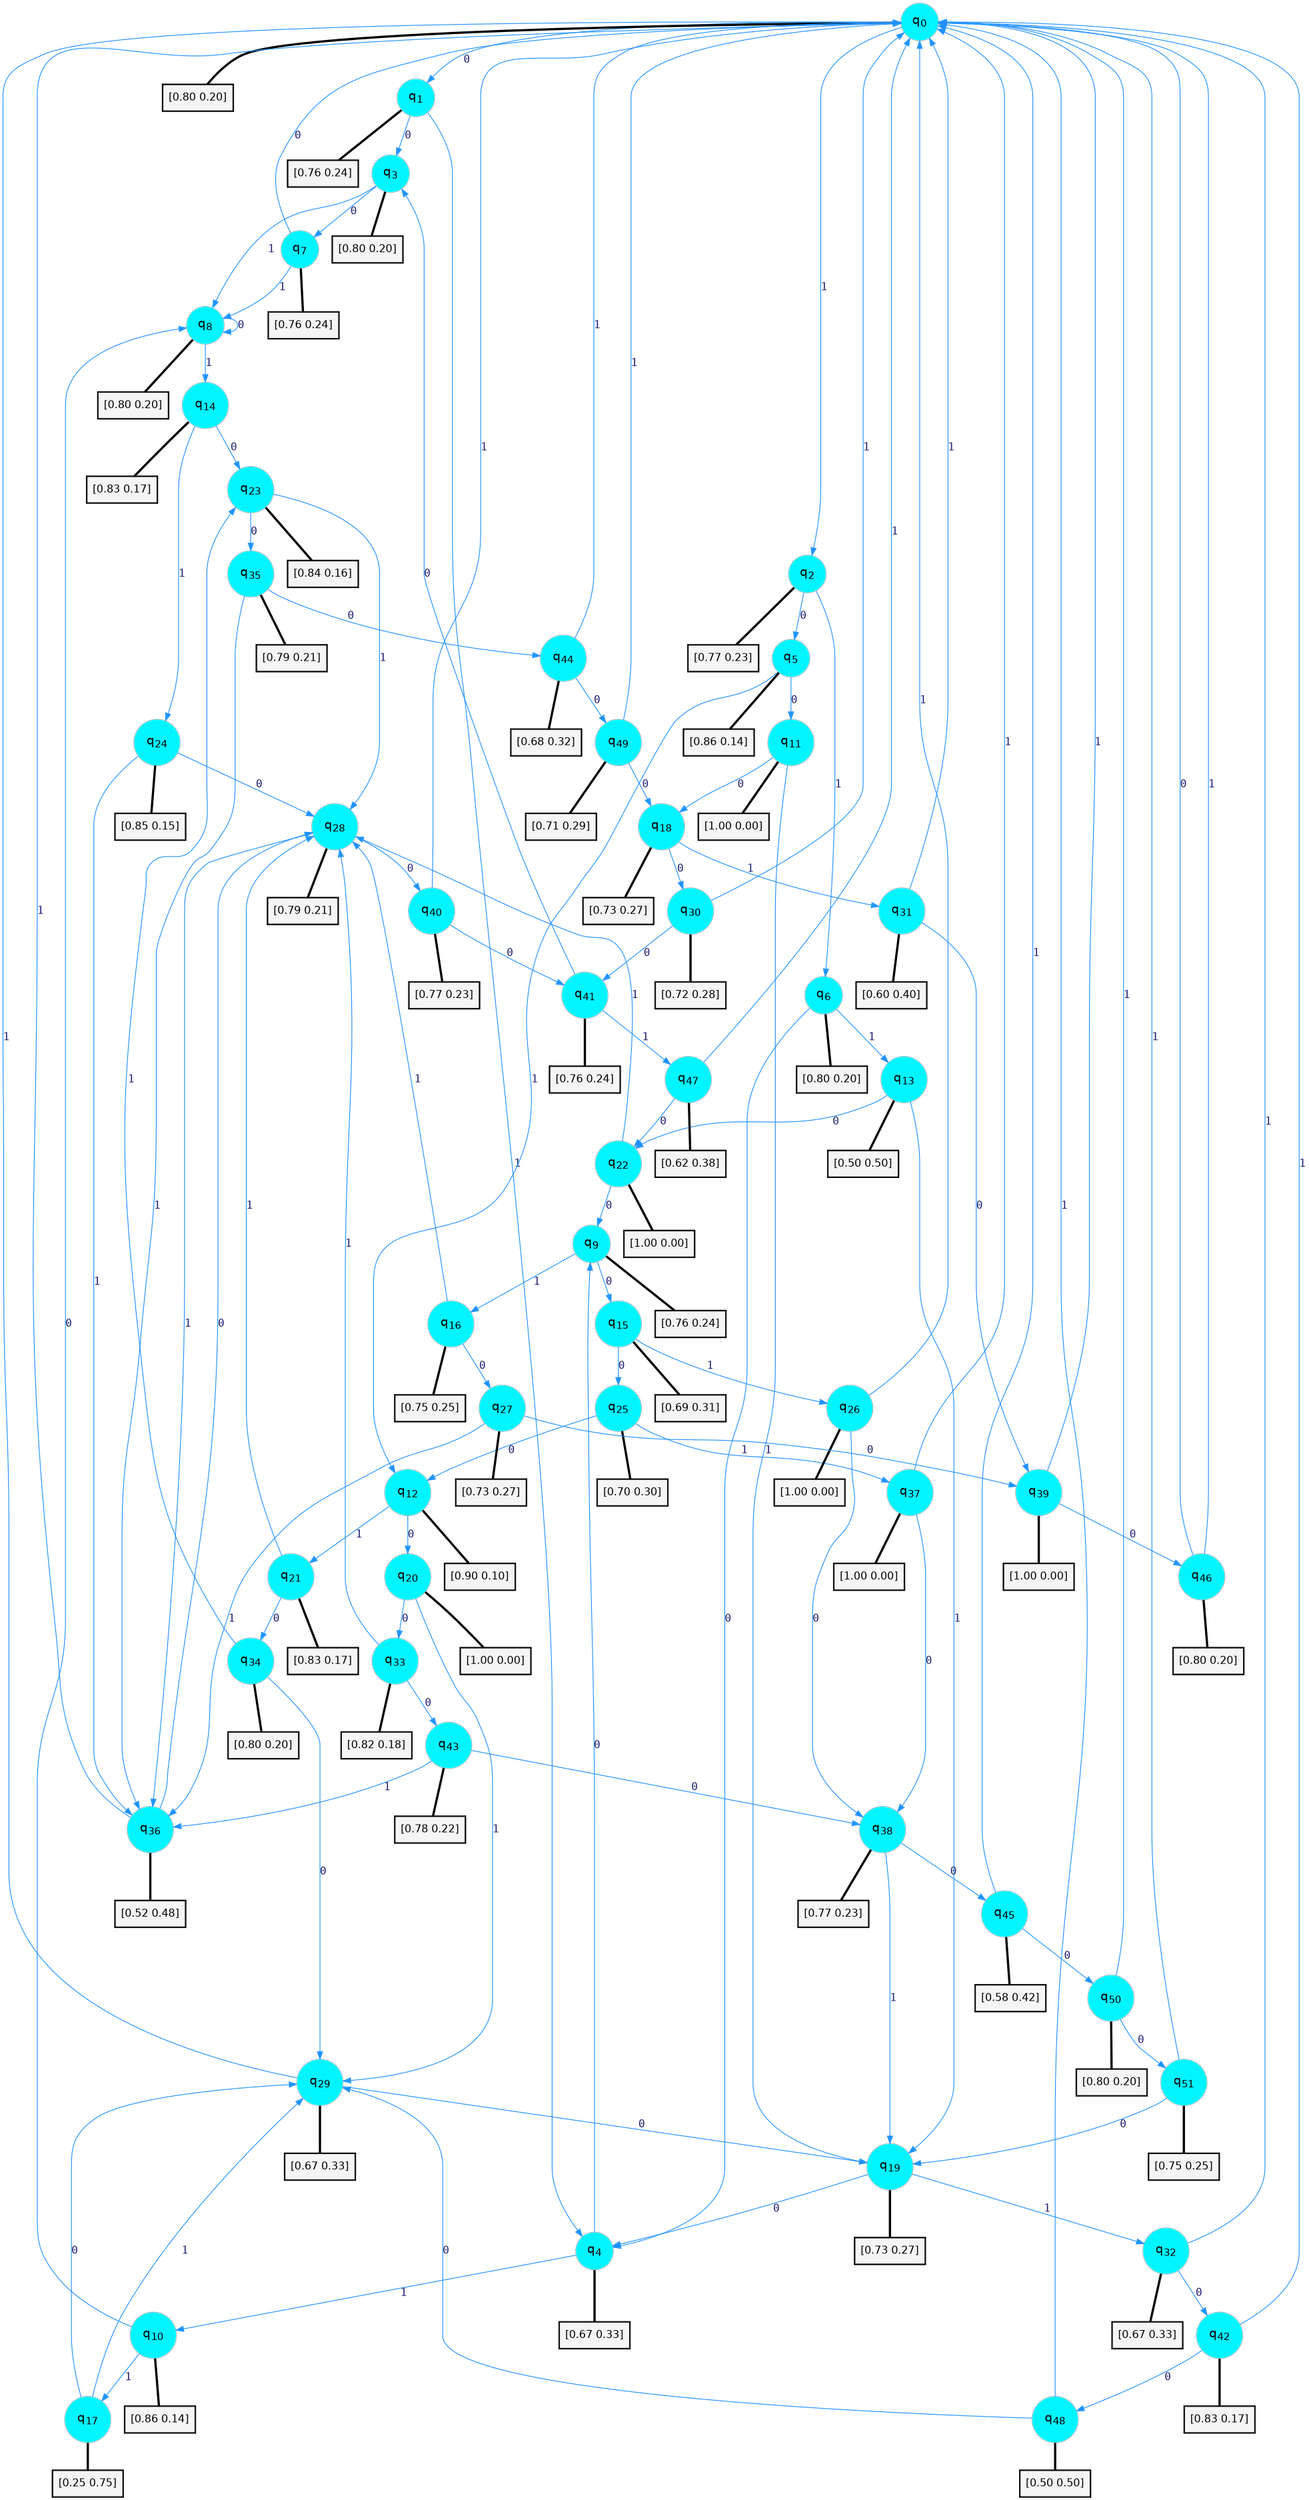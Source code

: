 digraph G {
graph [
bgcolor=transparent, dpi=300, rankdir=TD, size="40,25"];
node [
color=gray, fillcolor=turquoise1, fontcolor=black, fontname=Helvetica, fontsize=16, fontweight=bold, shape=circle, style=filled];
edge [
arrowsize=1, color=dodgerblue1, fontcolor=midnightblue, fontname=courier, fontweight=bold, penwidth=1, style=solid, weight=20];
0[label=<q<SUB>0</SUB>>];
1[label=<q<SUB>1</SUB>>];
2[label=<q<SUB>2</SUB>>];
3[label=<q<SUB>3</SUB>>];
4[label=<q<SUB>4</SUB>>];
5[label=<q<SUB>5</SUB>>];
6[label=<q<SUB>6</SUB>>];
7[label=<q<SUB>7</SUB>>];
8[label=<q<SUB>8</SUB>>];
9[label=<q<SUB>9</SUB>>];
10[label=<q<SUB>10</SUB>>];
11[label=<q<SUB>11</SUB>>];
12[label=<q<SUB>12</SUB>>];
13[label=<q<SUB>13</SUB>>];
14[label=<q<SUB>14</SUB>>];
15[label=<q<SUB>15</SUB>>];
16[label=<q<SUB>16</SUB>>];
17[label=<q<SUB>17</SUB>>];
18[label=<q<SUB>18</SUB>>];
19[label=<q<SUB>19</SUB>>];
20[label=<q<SUB>20</SUB>>];
21[label=<q<SUB>21</SUB>>];
22[label=<q<SUB>22</SUB>>];
23[label=<q<SUB>23</SUB>>];
24[label=<q<SUB>24</SUB>>];
25[label=<q<SUB>25</SUB>>];
26[label=<q<SUB>26</SUB>>];
27[label=<q<SUB>27</SUB>>];
28[label=<q<SUB>28</SUB>>];
29[label=<q<SUB>29</SUB>>];
30[label=<q<SUB>30</SUB>>];
31[label=<q<SUB>31</SUB>>];
32[label=<q<SUB>32</SUB>>];
33[label=<q<SUB>33</SUB>>];
34[label=<q<SUB>34</SUB>>];
35[label=<q<SUB>35</SUB>>];
36[label=<q<SUB>36</SUB>>];
37[label=<q<SUB>37</SUB>>];
38[label=<q<SUB>38</SUB>>];
39[label=<q<SUB>39</SUB>>];
40[label=<q<SUB>40</SUB>>];
41[label=<q<SUB>41</SUB>>];
42[label=<q<SUB>42</SUB>>];
43[label=<q<SUB>43</SUB>>];
44[label=<q<SUB>44</SUB>>];
45[label=<q<SUB>45</SUB>>];
46[label=<q<SUB>46</SUB>>];
47[label=<q<SUB>47</SUB>>];
48[label=<q<SUB>48</SUB>>];
49[label=<q<SUB>49</SUB>>];
50[label=<q<SUB>50</SUB>>];
51[label=<q<SUB>51</SUB>>];
52[label="[0.80 0.20]", shape=box,fontcolor=black, fontname=Helvetica, fontsize=14, penwidth=2, fillcolor=whitesmoke,color=black];
53[label="[0.76 0.24]", shape=box,fontcolor=black, fontname=Helvetica, fontsize=14, penwidth=2, fillcolor=whitesmoke,color=black];
54[label="[0.77 0.23]", shape=box,fontcolor=black, fontname=Helvetica, fontsize=14, penwidth=2, fillcolor=whitesmoke,color=black];
55[label="[0.80 0.20]", shape=box,fontcolor=black, fontname=Helvetica, fontsize=14, penwidth=2, fillcolor=whitesmoke,color=black];
56[label="[0.67 0.33]", shape=box,fontcolor=black, fontname=Helvetica, fontsize=14, penwidth=2, fillcolor=whitesmoke,color=black];
57[label="[0.86 0.14]", shape=box,fontcolor=black, fontname=Helvetica, fontsize=14, penwidth=2, fillcolor=whitesmoke,color=black];
58[label="[0.80 0.20]", shape=box,fontcolor=black, fontname=Helvetica, fontsize=14, penwidth=2, fillcolor=whitesmoke,color=black];
59[label="[0.76 0.24]", shape=box,fontcolor=black, fontname=Helvetica, fontsize=14, penwidth=2, fillcolor=whitesmoke,color=black];
60[label="[0.80 0.20]", shape=box,fontcolor=black, fontname=Helvetica, fontsize=14, penwidth=2, fillcolor=whitesmoke,color=black];
61[label="[0.76 0.24]", shape=box,fontcolor=black, fontname=Helvetica, fontsize=14, penwidth=2, fillcolor=whitesmoke,color=black];
62[label="[0.86 0.14]", shape=box,fontcolor=black, fontname=Helvetica, fontsize=14, penwidth=2, fillcolor=whitesmoke,color=black];
63[label="[1.00 0.00]", shape=box,fontcolor=black, fontname=Helvetica, fontsize=14, penwidth=2, fillcolor=whitesmoke,color=black];
64[label="[0.90 0.10]", shape=box,fontcolor=black, fontname=Helvetica, fontsize=14, penwidth=2, fillcolor=whitesmoke,color=black];
65[label="[0.50 0.50]", shape=box,fontcolor=black, fontname=Helvetica, fontsize=14, penwidth=2, fillcolor=whitesmoke,color=black];
66[label="[0.83 0.17]", shape=box,fontcolor=black, fontname=Helvetica, fontsize=14, penwidth=2, fillcolor=whitesmoke,color=black];
67[label="[0.69 0.31]", shape=box,fontcolor=black, fontname=Helvetica, fontsize=14, penwidth=2, fillcolor=whitesmoke,color=black];
68[label="[0.75 0.25]", shape=box,fontcolor=black, fontname=Helvetica, fontsize=14, penwidth=2, fillcolor=whitesmoke,color=black];
69[label="[0.25 0.75]", shape=box,fontcolor=black, fontname=Helvetica, fontsize=14, penwidth=2, fillcolor=whitesmoke,color=black];
70[label="[0.73 0.27]", shape=box,fontcolor=black, fontname=Helvetica, fontsize=14, penwidth=2, fillcolor=whitesmoke,color=black];
71[label="[0.73 0.27]", shape=box,fontcolor=black, fontname=Helvetica, fontsize=14, penwidth=2, fillcolor=whitesmoke,color=black];
72[label="[1.00 0.00]", shape=box,fontcolor=black, fontname=Helvetica, fontsize=14, penwidth=2, fillcolor=whitesmoke,color=black];
73[label="[0.83 0.17]", shape=box,fontcolor=black, fontname=Helvetica, fontsize=14, penwidth=2, fillcolor=whitesmoke,color=black];
74[label="[1.00 0.00]", shape=box,fontcolor=black, fontname=Helvetica, fontsize=14, penwidth=2, fillcolor=whitesmoke,color=black];
75[label="[0.84 0.16]", shape=box,fontcolor=black, fontname=Helvetica, fontsize=14, penwidth=2, fillcolor=whitesmoke,color=black];
76[label="[0.85 0.15]", shape=box,fontcolor=black, fontname=Helvetica, fontsize=14, penwidth=2, fillcolor=whitesmoke,color=black];
77[label="[0.70 0.30]", shape=box,fontcolor=black, fontname=Helvetica, fontsize=14, penwidth=2, fillcolor=whitesmoke,color=black];
78[label="[1.00 0.00]", shape=box,fontcolor=black, fontname=Helvetica, fontsize=14, penwidth=2, fillcolor=whitesmoke,color=black];
79[label="[0.73 0.27]", shape=box,fontcolor=black, fontname=Helvetica, fontsize=14, penwidth=2, fillcolor=whitesmoke,color=black];
80[label="[0.79 0.21]", shape=box,fontcolor=black, fontname=Helvetica, fontsize=14, penwidth=2, fillcolor=whitesmoke,color=black];
81[label="[0.67 0.33]", shape=box,fontcolor=black, fontname=Helvetica, fontsize=14, penwidth=2, fillcolor=whitesmoke,color=black];
82[label="[0.72 0.28]", shape=box,fontcolor=black, fontname=Helvetica, fontsize=14, penwidth=2, fillcolor=whitesmoke,color=black];
83[label="[0.60 0.40]", shape=box,fontcolor=black, fontname=Helvetica, fontsize=14, penwidth=2, fillcolor=whitesmoke,color=black];
84[label="[0.67 0.33]", shape=box,fontcolor=black, fontname=Helvetica, fontsize=14, penwidth=2, fillcolor=whitesmoke,color=black];
85[label="[0.82 0.18]", shape=box,fontcolor=black, fontname=Helvetica, fontsize=14, penwidth=2, fillcolor=whitesmoke,color=black];
86[label="[0.80 0.20]", shape=box,fontcolor=black, fontname=Helvetica, fontsize=14, penwidth=2, fillcolor=whitesmoke,color=black];
87[label="[0.79 0.21]", shape=box,fontcolor=black, fontname=Helvetica, fontsize=14, penwidth=2, fillcolor=whitesmoke,color=black];
88[label="[0.52 0.48]", shape=box,fontcolor=black, fontname=Helvetica, fontsize=14, penwidth=2, fillcolor=whitesmoke,color=black];
89[label="[1.00 0.00]", shape=box,fontcolor=black, fontname=Helvetica, fontsize=14, penwidth=2, fillcolor=whitesmoke,color=black];
90[label="[0.77 0.23]", shape=box,fontcolor=black, fontname=Helvetica, fontsize=14, penwidth=2, fillcolor=whitesmoke,color=black];
91[label="[1.00 0.00]", shape=box,fontcolor=black, fontname=Helvetica, fontsize=14, penwidth=2, fillcolor=whitesmoke,color=black];
92[label="[0.77 0.23]", shape=box,fontcolor=black, fontname=Helvetica, fontsize=14, penwidth=2, fillcolor=whitesmoke,color=black];
93[label="[0.76 0.24]", shape=box,fontcolor=black, fontname=Helvetica, fontsize=14, penwidth=2, fillcolor=whitesmoke,color=black];
94[label="[0.83 0.17]", shape=box,fontcolor=black, fontname=Helvetica, fontsize=14, penwidth=2, fillcolor=whitesmoke,color=black];
95[label="[0.78 0.22]", shape=box,fontcolor=black, fontname=Helvetica, fontsize=14, penwidth=2, fillcolor=whitesmoke,color=black];
96[label="[0.68 0.32]", shape=box,fontcolor=black, fontname=Helvetica, fontsize=14, penwidth=2, fillcolor=whitesmoke,color=black];
97[label="[0.58 0.42]", shape=box,fontcolor=black, fontname=Helvetica, fontsize=14, penwidth=2, fillcolor=whitesmoke,color=black];
98[label="[0.80 0.20]", shape=box,fontcolor=black, fontname=Helvetica, fontsize=14, penwidth=2, fillcolor=whitesmoke,color=black];
99[label="[0.62 0.38]", shape=box,fontcolor=black, fontname=Helvetica, fontsize=14, penwidth=2, fillcolor=whitesmoke,color=black];
100[label="[0.50 0.50]", shape=box,fontcolor=black, fontname=Helvetica, fontsize=14, penwidth=2, fillcolor=whitesmoke,color=black];
101[label="[0.71 0.29]", shape=box,fontcolor=black, fontname=Helvetica, fontsize=14, penwidth=2, fillcolor=whitesmoke,color=black];
102[label="[0.80 0.20]", shape=box,fontcolor=black, fontname=Helvetica, fontsize=14, penwidth=2, fillcolor=whitesmoke,color=black];
103[label="[0.75 0.25]", shape=box,fontcolor=black, fontname=Helvetica, fontsize=14, penwidth=2, fillcolor=whitesmoke,color=black];
0->1 [label=0];
0->2 [label=1];
0->52 [arrowhead=none, penwidth=3,color=black];
1->3 [label=0];
1->4 [label=1];
1->53 [arrowhead=none, penwidth=3,color=black];
2->5 [label=0];
2->6 [label=1];
2->54 [arrowhead=none, penwidth=3,color=black];
3->7 [label=0];
3->8 [label=1];
3->55 [arrowhead=none, penwidth=3,color=black];
4->9 [label=0];
4->10 [label=1];
4->56 [arrowhead=none, penwidth=3,color=black];
5->11 [label=0];
5->12 [label=1];
5->57 [arrowhead=none, penwidth=3,color=black];
6->4 [label=0];
6->13 [label=1];
6->58 [arrowhead=none, penwidth=3,color=black];
7->0 [label=0];
7->8 [label=1];
7->59 [arrowhead=none, penwidth=3,color=black];
8->8 [label=0];
8->14 [label=1];
8->60 [arrowhead=none, penwidth=3,color=black];
9->15 [label=0];
9->16 [label=1];
9->61 [arrowhead=none, penwidth=3,color=black];
10->8 [label=0];
10->17 [label=1];
10->62 [arrowhead=none, penwidth=3,color=black];
11->18 [label=0];
11->19 [label=1];
11->63 [arrowhead=none, penwidth=3,color=black];
12->20 [label=0];
12->21 [label=1];
12->64 [arrowhead=none, penwidth=3,color=black];
13->22 [label=0];
13->19 [label=1];
13->65 [arrowhead=none, penwidth=3,color=black];
14->23 [label=0];
14->24 [label=1];
14->66 [arrowhead=none, penwidth=3,color=black];
15->25 [label=0];
15->26 [label=1];
15->67 [arrowhead=none, penwidth=3,color=black];
16->27 [label=0];
16->28 [label=1];
16->68 [arrowhead=none, penwidth=3,color=black];
17->29 [label=0];
17->29 [label=1];
17->69 [arrowhead=none, penwidth=3,color=black];
18->30 [label=0];
18->31 [label=1];
18->70 [arrowhead=none, penwidth=3,color=black];
19->4 [label=0];
19->32 [label=1];
19->71 [arrowhead=none, penwidth=3,color=black];
20->33 [label=0];
20->29 [label=1];
20->72 [arrowhead=none, penwidth=3,color=black];
21->34 [label=0];
21->28 [label=1];
21->73 [arrowhead=none, penwidth=3,color=black];
22->9 [label=0];
22->28 [label=1];
22->74 [arrowhead=none, penwidth=3,color=black];
23->35 [label=0];
23->28 [label=1];
23->75 [arrowhead=none, penwidth=3,color=black];
24->28 [label=0];
24->36 [label=1];
24->76 [arrowhead=none, penwidth=3,color=black];
25->12 [label=0];
25->37 [label=1];
25->77 [arrowhead=none, penwidth=3,color=black];
26->38 [label=0];
26->0 [label=1];
26->78 [arrowhead=none, penwidth=3,color=black];
27->39 [label=0];
27->36 [label=1];
27->79 [arrowhead=none, penwidth=3,color=black];
28->40 [label=0];
28->36 [label=1];
28->80 [arrowhead=none, penwidth=3,color=black];
29->19 [label=0];
29->0 [label=1];
29->81 [arrowhead=none, penwidth=3,color=black];
30->41 [label=0];
30->0 [label=1];
30->82 [arrowhead=none, penwidth=3,color=black];
31->39 [label=0];
31->0 [label=1];
31->83 [arrowhead=none, penwidth=3,color=black];
32->42 [label=0];
32->0 [label=1];
32->84 [arrowhead=none, penwidth=3,color=black];
33->43 [label=0];
33->28 [label=1];
33->85 [arrowhead=none, penwidth=3,color=black];
34->29 [label=0];
34->23 [label=1];
34->86 [arrowhead=none, penwidth=3,color=black];
35->44 [label=0];
35->36 [label=1];
35->87 [arrowhead=none, penwidth=3,color=black];
36->28 [label=0];
36->0 [label=1];
36->88 [arrowhead=none, penwidth=3,color=black];
37->38 [label=0];
37->0 [label=1];
37->89 [arrowhead=none, penwidth=3,color=black];
38->45 [label=0];
38->19 [label=1];
38->90 [arrowhead=none, penwidth=3,color=black];
39->46 [label=0];
39->0 [label=1];
39->91 [arrowhead=none, penwidth=3,color=black];
40->41 [label=0];
40->0 [label=1];
40->92 [arrowhead=none, penwidth=3,color=black];
41->3 [label=0];
41->47 [label=1];
41->93 [arrowhead=none, penwidth=3,color=black];
42->48 [label=0];
42->0 [label=1];
42->94 [arrowhead=none, penwidth=3,color=black];
43->38 [label=0];
43->36 [label=1];
43->95 [arrowhead=none, penwidth=3,color=black];
44->49 [label=0];
44->0 [label=1];
44->96 [arrowhead=none, penwidth=3,color=black];
45->50 [label=0];
45->0 [label=1];
45->97 [arrowhead=none, penwidth=3,color=black];
46->0 [label=0];
46->0 [label=1];
46->98 [arrowhead=none, penwidth=3,color=black];
47->22 [label=0];
47->0 [label=1];
47->99 [arrowhead=none, penwidth=3,color=black];
48->29 [label=0];
48->0 [label=1];
48->100 [arrowhead=none, penwidth=3,color=black];
49->18 [label=0];
49->0 [label=1];
49->101 [arrowhead=none, penwidth=3,color=black];
50->51 [label=0];
50->0 [label=1];
50->102 [arrowhead=none, penwidth=3,color=black];
51->19 [label=0];
51->0 [label=1];
51->103 [arrowhead=none, penwidth=3,color=black];
}
